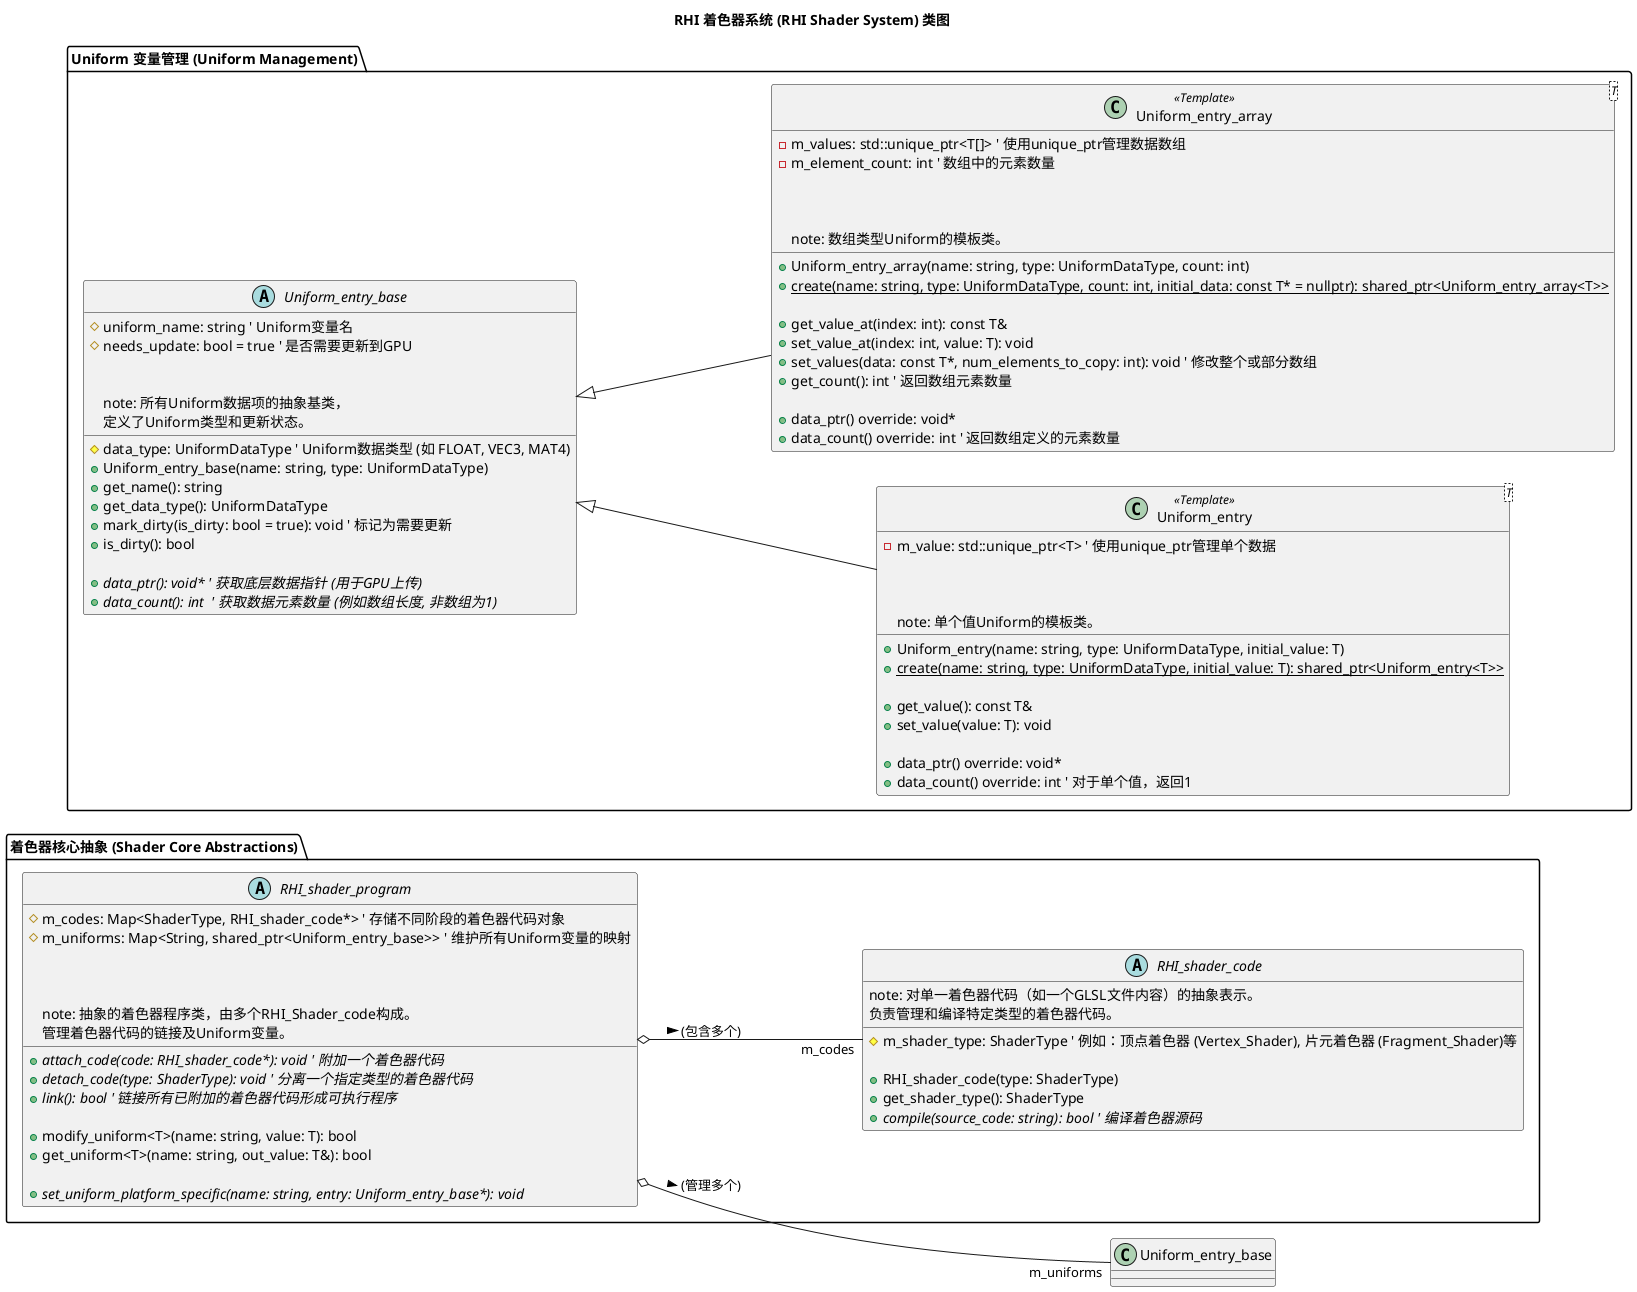@startuml
title RHI 着色器系统 (RHI Shader System) 类图

!define ABSTRACT_CLASS_COLOR Khaki
!define CLASS_COLOR PaleTurquoise
!define TEMPLATE_CLASS_COLOR LightGoldenRodYellow
!define NOTE_BG_COLOR LightYellow
!define NOTE_BORDER_COLOR OrangeRed

left to right direction


package "着色器核心抽象 (Shader Core Abstractions)" {
    abstract class RHI_shader_code {
        # m_shader_type: ShaderType ' 例如：顶点着色器 (Vertex_Shader), 片元着色器 (Fragment_Shader)等
        
        + RHI_shader_code(type: ShaderType)
        + get_shader_type(): ShaderType
        + {abstract} compile(source_code: string): bool ' 编译着色器源码
        note: 对单一着色器代码（如一个GLSL文件内容）的抽象表示。\n负责管理和编译特定类型的着色器代码。
    }

    abstract class RHI_shader_program {
        # m_codes: Map<ShaderType, RHI_shader_code*> ' 存储不同阶段的着色器代码对象
        # m_uniforms: Map<String, shared_ptr<Uniform_entry_base>> ' 维护所有Uniform变量的映射

        + {abstract} attach_code(code: RHI_shader_code*): void ' 附加一个着色器代码
        + {abstract} detach_code(type: ShaderType): void ' 分离一个指定类型的着色器代码
        + {abstract} link(): bool ' 链接所有已附加的着色器代码形成可执行程序
        
        ' 模板方法用于类型安全地修改和获取Uniform值
        + modify_uniform<T>(name: string, value: T): bool
        + get_uniform<T>(name: string, out_value: T&): bool
        
        ' 平台相关的底层Uniform设置接口，由派生类实现
        + {abstract} set_uniform_platform_specific(name: string, entry: Uniform_entry_base*): void
        note: 抽象的着色器程序类，由多个RHI_Shader_code构成。\n管理着色器代码的链接及Uniform变量。
    }
}
RHI_shader_program o-- "m_codes" RHI_shader_code : (包含多个) >
RHI_shader_program o-- "m_uniforms" Uniform_entry_base : (管理多个) >


package "Uniform 变量管理 (Uniform Management)" {
    abstract class Uniform_entry_base {
        # uniform_name: string ' Uniform变量名
        # data_type: UniformDataType ' Uniform数据类型 (如 FLOAT, VEC3, MAT4)
        # needs_update: bool = true ' 是否需要更新到GPU

        + Uniform_entry_base(name: string, type: UniformDataType)
        + get_name(): string
        + get_data_type(): UniformDataType
        + mark_dirty(is_dirty: bool = true): void ' 标记为需要更新
        + is_dirty(): bool
        
        + {abstract} data_ptr(): void* ' 获取底层数据指针 (用于GPU上传)
        + {abstract} data_count(): int  ' 获取数据元素数量 (例如数组长度, 非数组为1)
        note: 所有Uniform数据项的抽象基类，\n定义了Uniform类型和更新状态。
    }

    class Uniform_entry<T> <<Template>> extends Uniform_entry_base {
        - m_value: std::unique_ptr<T> ' 使用unique_ptr管理单个数据

        + Uniform_entry(name: string, type: UniformDataType, initial_value: T)
        + {static} create(name: string, type: UniformDataType, initial_value: T): shared_ptr<Uniform_entry<T>>
        
        + get_value(): const T&
        + set_value(value: T): void
        
        + data_ptr() override: void*
        + data_count() override: int ' 对于单个值，返回1
        note: 单个值Uniform的模板类。
    }

    class Uniform_entry_array<T> <<Template>> extends Uniform_entry_base {
        - m_values: std::unique_ptr<T[]> ' 使用unique_ptr管理数据数组
        - m_element_count: int ' 数组中的元素数量

        + Uniform_entry_array(name: string, type: UniformDataType, count: int)
        + {static} create(name: string, type: UniformDataType, count: int, initial_data: const T* = nullptr): shared_ptr<Uniform_entry_array<T>>
        
        + get_value_at(index: int): const T&
        + set_value_at(index: int, value: T): void
        + set_values(data: const T*, num_elements_to_copy: int): void ' 修改整个或部分数组
        + get_count(): int ' 返回数组元素数量
        
        + data_ptr() override: void*
        + data_count() override: int ' 返回数组定义的元素数量
        note: 数组类型Uniform的模板类。
    }
}

@enduml